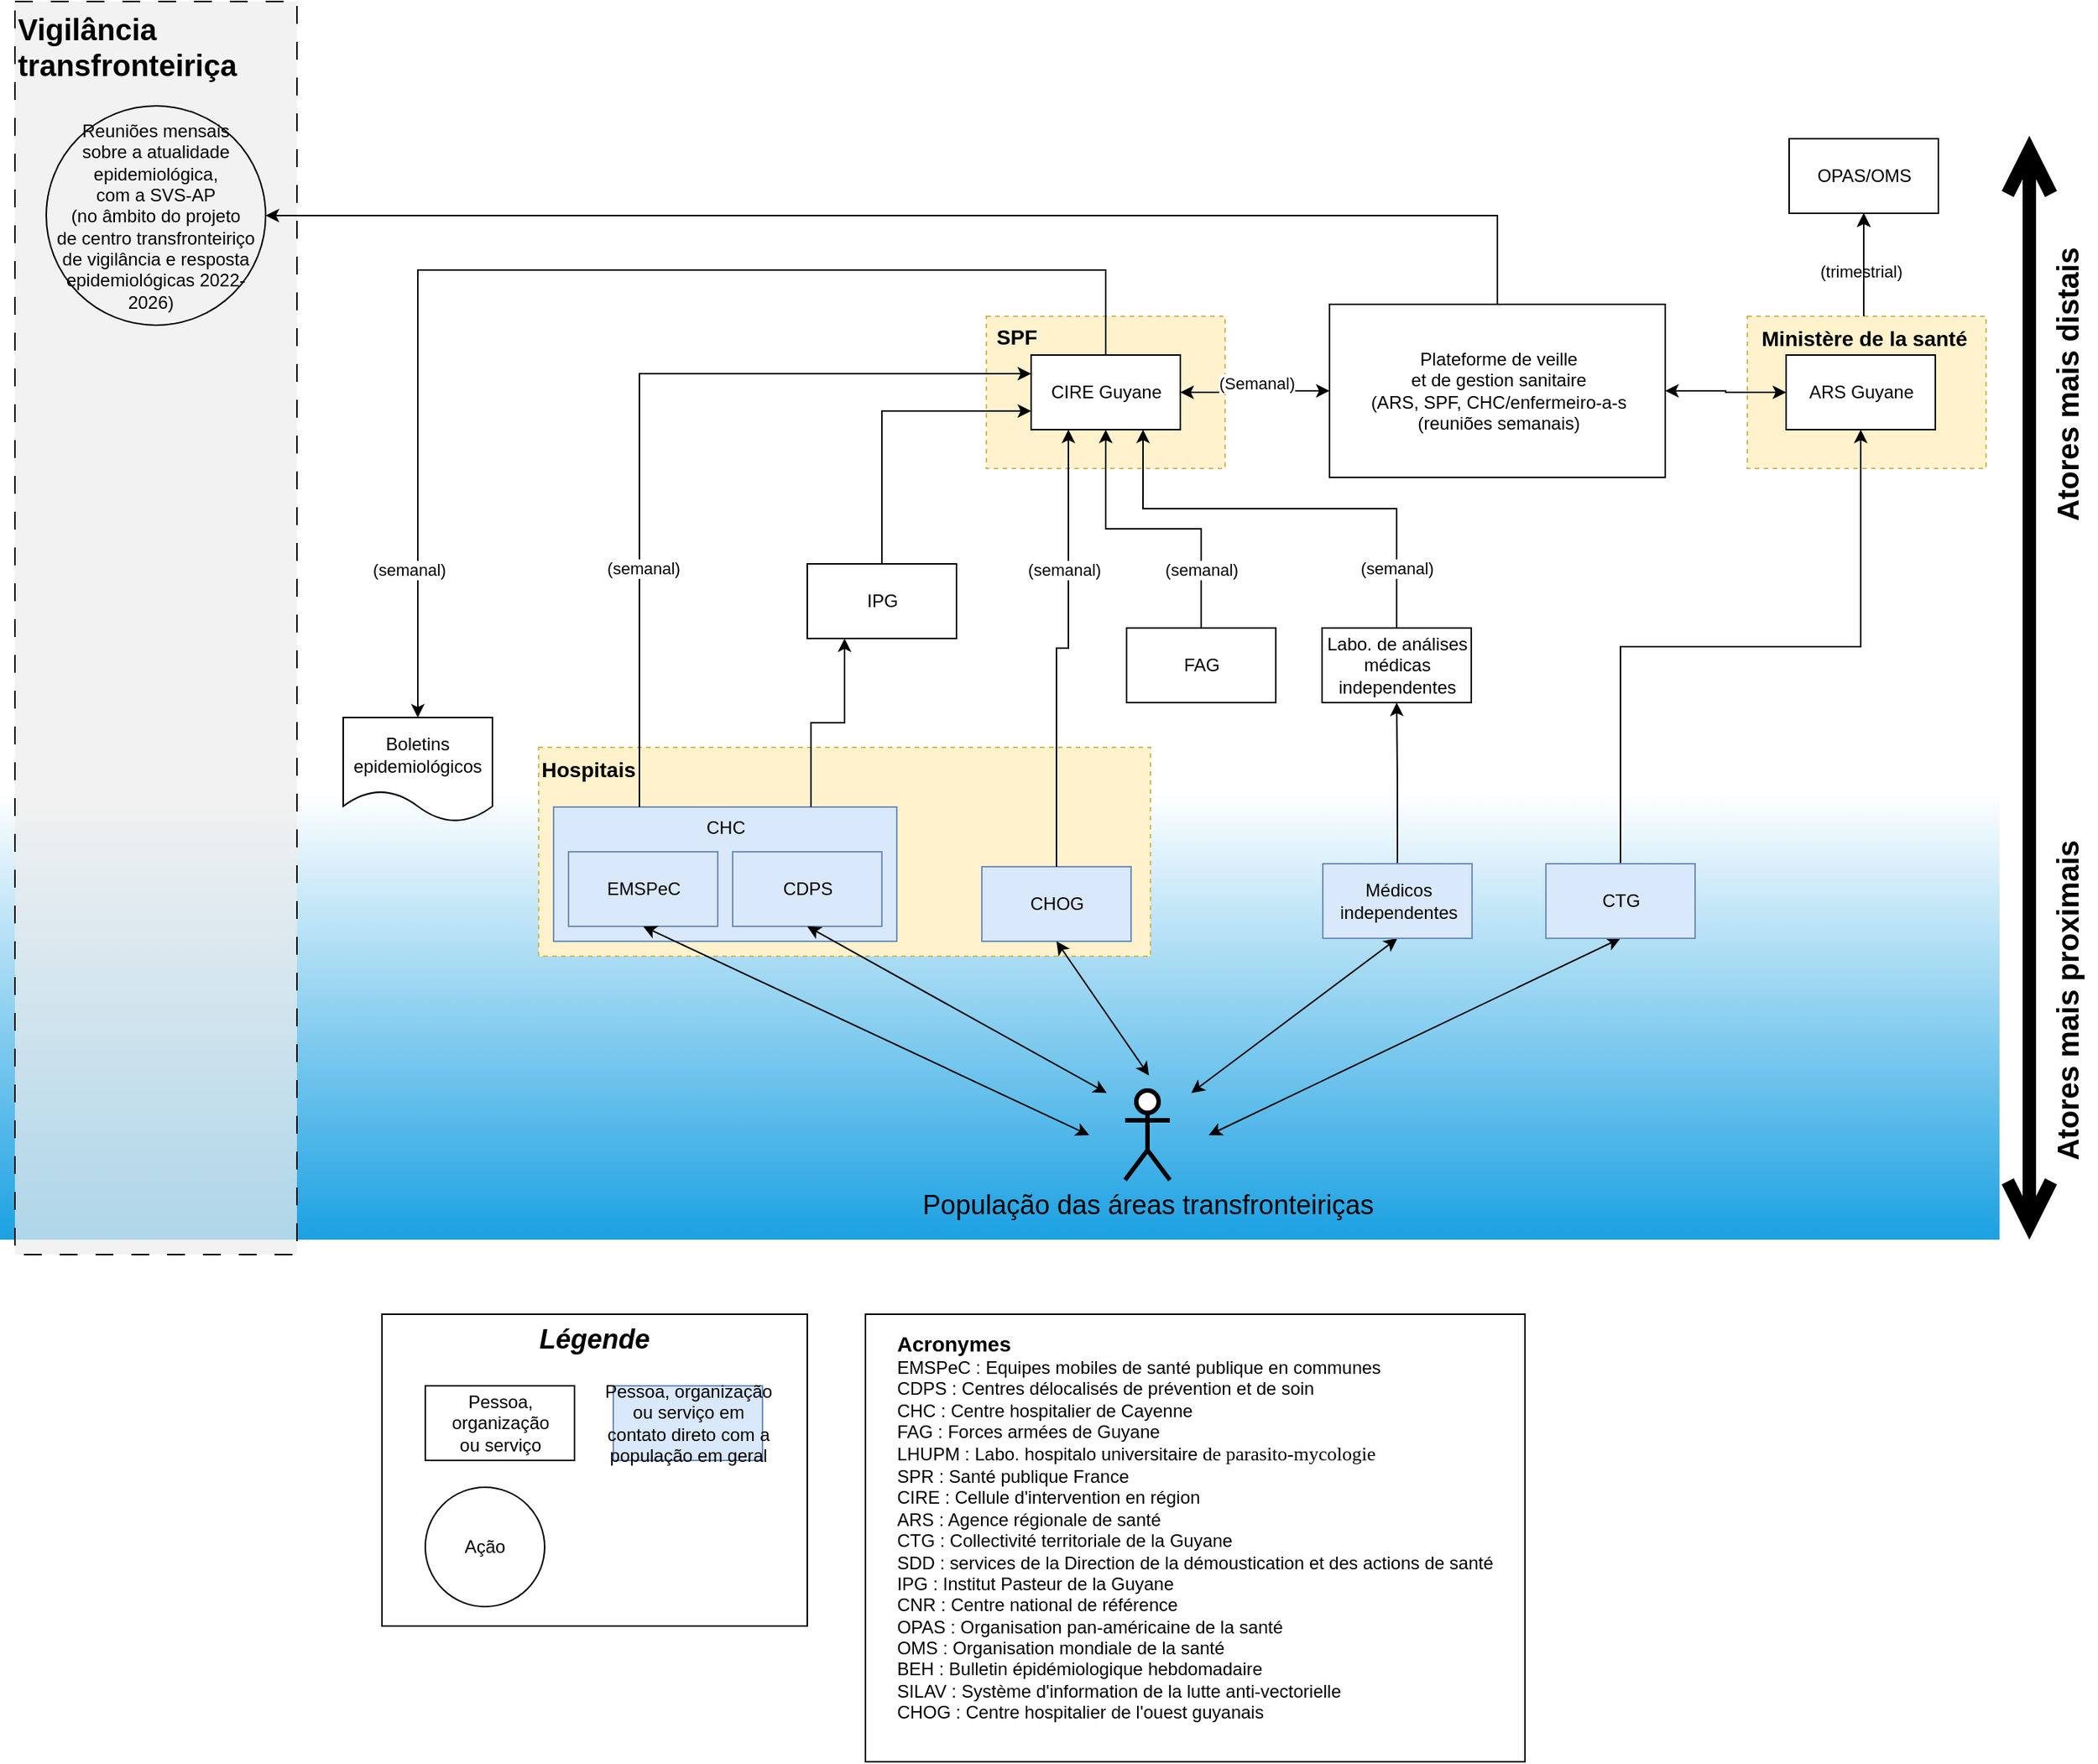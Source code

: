 <mxfile version="22.0.2" type="github">
  <diagram name="Page-1" id="snISkZmkfX0Ror128f0T">
    <mxGraphModel dx="2536" dy="2177" grid="1" gridSize="10" guides="1" tooltips="1" connect="1" arrows="1" fold="1" page="1" pageScale="1" pageWidth="827" pageHeight="1169" math="0" shadow="0">
      <root>
        <mxCell id="0" />
        <mxCell id="1" parent="0" />
        <mxCell id="jNAtA9Gbie5Q5tRnliRs-156" value="" style="whiteSpace=wrap;html=1;fillColor=#1ba1e2;fontColor=#ffffff;strokeColor=none;gradientColor=#FFFFFF;gradientDirection=north;" vertex="1" parent="1">
          <mxGeometry x="-620" y="130" width="1340" height="300" as="geometry" />
        </mxCell>
        <mxCell id="jNAtA9Gbie5Q5tRnliRs-2" value="Vigilância transfronteiriça" style="rounded=0;whiteSpace=wrap;html=1;fillColor=#EDEDED;dashed=1;dashPattern=12 12;verticalAlign=top;align=left;fontSize=20;fontStyle=1;strokeOpacity=100;fillOpacity=70;" vertex="1" parent="1">
          <mxGeometry x="-610" y="-400" width="189" height="840" as="geometry" />
        </mxCell>
        <mxCell id="jNAtA9Gbie5Q5tRnliRs-154" value="" style="ellipse;whiteSpace=wrap;html=1;aspect=fixed;fillColor=none;dashed=1;strokeColor=none;" vertex="1" parent="1">
          <mxGeometry x="110" y="320" width="80" height="80" as="geometry" />
        </mxCell>
        <mxCell id="jNAtA9Gbie5Q5tRnliRs-142" value="&lt;b&gt;&lt;font style=&quot;font-size: 14px;&quot;&gt;Hospitais&lt;/font&gt;&lt;/b&gt;" style="html=1;dashed=1;whitespace=wrap;fillColor=#fff2cc;strokeColor=#d6b656;align=left;verticalAlign=top;" vertex="1" parent="1">
          <mxGeometry x="-259" y="100" width="410" height="140" as="geometry" />
        </mxCell>
        <mxCell id="jNAtA9Gbie5Q5tRnliRs-138" value="CHC" style="html=1;dashed=0;whitespace=wrap;fillColor=#dae8fc;strokeColor=#6c8ebf;verticalAlign=top;align=center;" vertex="1" parent="1">
          <mxGeometry x="-249" y="140" width="230" height="90" as="geometry" />
        </mxCell>
        <mxCell id="jNAtA9Gbie5Q5tRnliRs-4" value="" style="html=1;dashed=1;whitespace=wrap;fillColor=#fff2cc;strokeColor=#d6b656;align=left;" vertex="1" parent="1">
          <mxGeometry x="551" y="-189" width="160" height="102" as="geometry" />
        </mxCell>
        <mxCell id="jNAtA9Gbie5Q5tRnliRs-6" value="" style="html=1;dashed=1;whitespace=wrap;fillColor=#fff2cc;strokeColor=#d6b656;align=left;" vertex="1" parent="1">
          <mxGeometry x="41.01" y="-189" width="160" height="102" as="geometry" />
        </mxCell>
        <mxCell id="jNAtA9Gbie5Q5tRnliRs-13" value="CDPS" style="html=1;dashed=0;whitespace=wrap;fillColor=#dae8fc;strokeColor=#6c8ebf;" vertex="1" parent="1">
          <mxGeometry x="-129" y="170" width="100" height="50" as="geometry" />
        </mxCell>
        <mxCell id="jNAtA9Gbie5Q5tRnliRs-18" style="edgeStyle=orthogonalEdgeStyle;rounded=0;orthogonalLoop=1;jettySize=auto;html=1;exitX=0.5;exitY=0;exitDx=0;exitDy=0;entryX=0.5;entryY=0;entryDx=0;entryDy=0;" edge="1" parent="1" source="jNAtA9Gbie5Q5tRnliRs-19" target="jNAtA9Gbie5Q5tRnliRs-127">
          <mxGeometry relative="1" as="geometry">
            <mxPoint x="417" y="-815.5" as="targetPoint" />
            <Array as="points">
              <mxPoint x="121" y="-220" />
              <mxPoint x="-340" y="-220" />
            </Array>
          </mxGeometry>
        </mxCell>
        <mxCell id="jNAtA9Gbie5Q5tRnliRs-19" value="CIRE Guyane" style="html=1;dashed=0;whitespace=wrap;" vertex="1" parent="1">
          <mxGeometry x="71.01" y="-163" width="100" height="50" as="geometry" />
        </mxCell>
        <mxCell id="jNAtA9Gbie5Q5tRnliRs-22" style="edgeStyle=orthogonalEdgeStyle;rounded=0;orthogonalLoop=1;jettySize=auto;html=1;exitX=0.5;exitY=0;exitDx=0;exitDy=0;entryX=0;entryY=0.75;entryDx=0;entryDy=0;" edge="1" parent="1" source="jNAtA9Gbie5Q5tRnliRs-25" target="jNAtA9Gbie5Q5tRnliRs-19">
          <mxGeometry relative="1" as="geometry" />
        </mxCell>
        <mxCell id="jNAtA9Gbie5Q5tRnliRs-25" value="IPG" style="html=1;dashed=0;whitespace=wrap;" vertex="1" parent="1">
          <mxGeometry x="-79" y="-23.01" width="100" height="50" as="geometry" />
        </mxCell>
        <mxCell id="jNAtA9Gbie5Q5tRnliRs-26" style="edgeStyle=orthogonalEdgeStyle;rounded=0;orthogonalLoop=1;jettySize=auto;html=1;exitX=0.75;exitY=0;exitDx=0;exitDy=0;entryX=0.25;entryY=1;entryDx=0;entryDy=0;startArrow=none;" edge="1" parent="1" source="jNAtA9Gbie5Q5tRnliRs-138" target="jNAtA9Gbie5Q5tRnliRs-25">
          <mxGeometry relative="1" as="geometry">
            <mxPoint x="-45.0" y="-235.0" as="sourcePoint" />
          </mxGeometry>
        </mxCell>
        <mxCell id="jNAtA9Gbie5Q5tRnliRs-32" style="edgeStyle=orthogonalEdgeStyle;rounded=0;orthogonalLoop=1;jettySize=auto;html=1;exitX=0.5;exitY=0;exitDx=0;exitDy=0;entryX=0.5;entryY=1;entryDx=0;entryDy=0;" edge="1" parent="1" source="jNAtA9Gbie5Q5tRnliRs-64" target="jNAtA9Gbie5Q5tRnliRs-77">
          <mxGeometry relative="1" as="geometry">
            <mxPoint x="932" y="-101.01" as="sourcePoint" />
          </mxGeometry>
        </mxCell>
        <mxCell id="jNAtA9Gbie5Q5tRnliRs-36" style="edgeStyle=orthogonalEdgeStyle;rounded=0;orthogonalLoop=1;jettySize=auto;html=1;entryX=0.5;entryY=1;entryDx=0;entryDy=0;startArrow=none;exitX=0.5;exitY=0;exitDx=0;exitDy=0;" edge="1" parent="1" source="jNAtA9Gbie5Q5tRnliRs-130" target="jNAtA9Gbie5Q5tRnliRs-19">
          <mxGeometry relative="1" as="geometry" />
        </mxCell>
        <mxCell id="jNAtA9Gbie5Q5tRnliRs-37" value="(semanal)" style="edgeLabel;html=1;align=center;verticalAlign=middle;resizable=0;points=[];" vertex="1" connectable="0" parent="jNAtA9Gbie5Q5tRnliRs-36">
          <mxGeometry x="0.186" relative="1" as="geometry">
            <mxPoint x="50" y="27" as="offset" />
          </mxGeometry>
        </mxCell>
        <mxCell id="jNAtA9Gbie5Q5tRnliRs-38" value="CHOG" style="html=1;dashed=0;whitespace=wrap;fillColor=#dae8fc;strokeColor=#6c8ebf;" vertex="1" parent="1">
          <mxGeometry x="38.01" y="180" width="100" height="50" as="geometry" />
        </mxCell>
        <mxCell id="jNAtA9Gbie5Q5tRnliRs-39" style="edgeStyle=orthogonalEdgeStyle;rounded=0;orthogonalLoop=1;jettySize=auto;html=1;entryX=0.25;entryY=1;entryDx=0;entryDy=0;exitX=0.5;exitY=0;exitDx=0;exitDy=0;" edge="1" parent="1" source="jNAtA9Gbie5Q5tRnliRs-38" target="jNAtA9Gbie5Q5tRnliRs-19">
          <mxGeometry relative="1" as="geometry">
            <mxPoint x="178" y="95" as="sourcePoint" />
            <mxPoint x="466" y="-545" as="targetPoint" />
          </mxGeometry>
        </mxCell>
        <mxCell id="jNAtA9Gbie5Q5tRnliRs-40" value="(semanal)" style="edgeLabel;html=1;align=center;verticalAlign=middle;resizable=0;points=[];" vertex="1" connectable="0" parent="jNAtA9Gbie5Q5tRnliRs-39">
          <mxGeometry x="0.511" y="-1" relative="1" as="geometry">
            <mxPoint x="-4" y="20" as="offset" />
          </mxGeometry>
        </mxCell>
        <mxCell id="jNAtA9Gbie5Q5tRnliRs-141" style="edgeStyle=orthogonalEdgeStyle;rounded=0;orthogonalLoop=1;jettySize=auto;html=1;exitX=0.5;exitY=0;exitDx=0;exitDy=0;entryX=0.5;entryY=1;entryDx=0;entryDy=0;" edge="1" parent="1" source="jNAtA9Gbie5Q5tRnliRs-42" target="jNAtA9Gbie5Q5tRnliRs-111">
          <mxGeometry relative="1" as="geometry" />
        </mxCell>
        <mxCell id="jNAtA9Gbie5Q5tRnliRs-153" style="rounded=0;orthogonalLoop=1;jettySize=auto;html=1;exitX=0.5;exitY=1;exitDx=0;exitDy=0;entryX=1;entryY=0;entryDx=0;entryDy=0;startArrow=classic;startFill=1;" edge="1" parent="1" source="jNAtA9Gbie5Q5tRnliRs-42" target="jNAtA9Gbie5Q5tRnliRs-154">
          <mxGeometry relative="1" as="geometry">
            <mxPoint x="201.0" y="430" as="targetPoint" />
          </mxGeometry>
        </mxCell>
        <mxCell id="jNAtA9Gbie5Q5tRnliRs-42" value="Médicos&lt;br&gt;independentes" style="html=1;dashed=0;whitespace=wrap;fillColor=#dae8fc;strokeColor=#6c8ebf;" vertex="1" parent="1">
          <mxGeometry x="266.51" y="178.01" width="100" height="50" as="geometry" />
        </mxCell>
        <mxCell id="jNAtA9Gbie5Q5tRnliRs-54" style="edgeStyle=orthogonalEdgeStyle;rounded=0;orthogonalLoop=1;jettySize=auto;html=1;exitX=0.25;exitY=0;exitDx=0;exitDy=0;entryX=0;entryY=0.25;entryDx=0;entryDy=0;" edge="1" parent="1" source="jNAtA9Gbie5Q5tRnliRs-138" target="jNAtA9Gbie5Q5tRnliRs-19">
          <mxGeometry relative="1" as="geometry">
            <mxPoint x="117" y="-264" as="sourcePoint" />
            <mxPoint x="221" y="-510" as="targetPoint" />
          </mxGeometry>
        </mxCell>
        <mxCell id="jNAtA9Gbie5Q5tRnliRs-155" style="rounded=0;orthogonalLoop=1;jettySize=auto;html=1;exitX=0.5;exitY=1;exitDx=0;exitDy=0;entryX=1;entryY=0.5;entryDx=0;entryDy=0;startArrow=classic;startFill=1;" edge="1" parent="1" source="jNAtA9Gbie5Q5tRnliRs-64" target="jNAtA9Gbie5Q5tRnliRs-154">
          <mxGeometry relative="1" as="geometry" />
        </mxCell>
        <mxCell id="jNAtA9Gbie5Q5tRnliRs-64" value="CTG" style="html=1;dashed=0;whitespace=wrap;fillColor=#dae8fc;strokeColor=#6c8ebf;" vertex="1" parent="1">
          <mxGeometry x="416" y="178.01" width="100" height="50" as="geometry" />
        </mxCell>
        <mxCell id="jNAtA9Gbie5Q5tRnliRs-74" style="edgeStyle=orthogonalEdgeStyle;rounded=0;orthogonalLoop=1;jettySize=auto;html=1;entryX=0.5;entryY=1;entryDx=0;entryDy=0;" edge="1" parent="1" source="jNAtA9Gbie5Q5tRnliRs-134" target="jNAtA9Gbie5Q5tRnliRs-116">
          <mxGeometry relative="1" as="geometry">
            <mxPoint x="591" y="-220" as="sourcePoint" />
          </mxGeometry>
        </mxCell>
        <mxCell id="jNAtA9Gbie5Q5tRnliRs-75" value="&amp;nbsp;(trimestrial)&amp;nbsp;" style="edgeLabel;html=1;align=center;verticalAlign=middle;resizable=0;points=[];" vertex="1" connectable="0" parent="jNAtA9Gbie5Q5tRnliRs-74">
          <mxGeometry x="0.87" y="3" relative="1" as="geometry">
            <mxPoint x="1" y="34" as="offset" />
          </mxGeometry>
        </mxCell>
        <mxCell id="jNAtA9Gbie5Q5tRnliRs-77" value="ARS Guyane" style="html=1;dashed=0;whitespace=wrap;" vertex="1" parent="1">
          <mxGeometry x="577" y="-163" width="100" height="50" as="geometry" />
        </mxCell>
        <mxCell id="jNAtA9Gbie5Q5tRnliRs-88" value="EMSPeC" style="html=1;dashed=0;whitespace=wrap;fillColor=#dae8fc;strokeColor=#6c8ebf;" vertex="1" parent="1">
          <mxGeometry x="-239" y="170" width="100" height="50" as="geometry" />
        </mxCell>
        <mxCell id="jNAtA9Gbie5Q5tRnliRs-89" value="&lt;b&gt;&lt;i&gt;Légende&lt;/i&gt;&lt;/b&gt;" style="rounded=0;whiteSpace=wrap;html=1;fontSize=18;align=center;verticalAlign=top;fillColor=default;" vertex="1" parent="1">
          <mxGeometry x="-364" y="480" width="285" height="209" as="geometry" />
        </mxCell>
        <mxCell id="jNAtA9Gbie5Q5tRnliRs-90" value="Pessoa, organização&lt;br&gt;ou serviço em&lt;br&gt;contato direto com a&lt;br&gt;população em geral" style="html=1;dashed=0;whitespace=wrap;fillColor=#dae8fc;strokeColor=#6c8ebf;" vertex="1" parent="1">
          <mxGeometry x="-209" y="528" width="100" height="50" as="geometry" />
        </mxCell>
        <mxCell id="jNAtA9Gbie5Q5tRnliRs-91" value="Pessoa,&lt;br&gt;organização&lt;br&gt;ou serviço" style="html=1;dashed=0;whitespace=wrap;" vertex="1" parent="1">
          <mxGeometry x="-335" y="528" width="100" height="50" as="geometry" />
        </mxCell>
        <mxCell id="jNAtA9Gbie5Q5tRnliRs-92" value="População das áreas transfronteiriças" style="shape=umlActor;verticalLabelPosition=bottom;verticalAlign=top;html=1;outlineConnect=0;labelBackgroundColor=none;fontSize=18;strokeWidth=3;" vertex="1" parent="1">
          <mxGeometry x="134" y="330" width="30" height="60" as="geometry" />
        </mxCell>
        <mxCell id="jNAtA9Gbie5Q5tRnliRs-101" value="Ação" style="ellipse;whiteSpace=wrap;html=1;aspect=fixed;labelBackgroundColor=none;strokeWidth=1;fontSize=12;" vertex="1" parent="1">
          <mxGeometry x="-335" y="596" width="80" height="80" as="geometry" />
        </mxCell>
        <mxCell id="jNAtA9Gbie5Q5tRnliRs-109" style="edgeStyle=orthogonalEdgeStyle;rounded=0;orthogonalLoop=1;jettySize=auto;html=1;entryX=0.75;entryY=1;entryDx=0;entryDy=0;exitX=0.5;exitY=0;exitDx=0;exitDy=0;" edge="1" parent="1" source="jNAtA9Gbie5Q5tRnliRs-111" target="jNAtA9Gbie5Q5tRnliRs-19">
          <mxGeometry relative="1" as="geometry">
            <mxPoint x="433" y="-575" as="targetPoint" />
            <Array as="points">
              <mxPoint x="316" y="-60" />
              <mxPoint x="146" y="-60" />
            </Array>
          </mxGeometry>
        </mxCell>
        <mxCell id="jNAtA9Gbie5Q5tRnliRs-110" value="(semanal)" style="edgeLabel;html=1;align=center;verticalAlign=middle;resizable=0;points=[];" vertex="1" connectable="0" parent="jNAtA9Gbie5Q5tRnliRs-109">
          <mxGeometry x="-0.147" y="-3" relative="1" as="geometry">
            <mxPoint x="49" y="43" as="offset" />
          </mxGeometry>
        </mxCell>
        <mxCell id="jNAtA9Gbie5Q5tRnliRs-111" value="Labo. de análises&lt;br&gt;médicas&lt;br&gt;independentes" style="html=1;dashed=0;whitespace=wrap;" vertex="1" parent="1">
          <mxGeometry x="266.01" y="20" width="100" height="50" as="geometry" />
        </mxCell>
        <mxCell id="jNAtA9Gbie5Q5tRnliRs-116" value="OPAS/OMS" style="html=1;dashed=0;whitespace=wrap;" vertex="1" parent="1">
          <mxGeometry x="579" y="-308" width="100" height="50" as="geometry" />
        </mxCell>
        <mxCell id="jNAtA9Gbie5Q5tRnliRs-123" value="" style="edgeStyle=orthogonalEdgeStyle;rounded=0;orthogonalLoop=1;jettySize=auto;html=1;exitX=0.5;exitY=0;exitDx=0;exitDy=0;endArrow=classic;endFill=1;entryX=1;entryY=0.5;entryDx=0;entryDy=0;" edge="1" parent="1" source="jNAtA9Gbie5Q5tRnliRs-114" target="jNAtA9Gbie5Q5tRnliRs-124">
          <mxGeometry relative="1" as="geometry">
            <mxPoint x="1182" y="-210" as="sourcePoint" />
            <mxPoint x="-293" y="763" as="targetPoint" />
          </mxGeometry>
        </mxCell>
        <mxCell id="jNAtA9Gbie5Q5tRnliRs-124" value="&lt;div style=&quot;&quot;&gt;Reuniões mensais&lt;/div&gt;&lt;div style=&quot;&quot;&gt;sobre a atualidade epidemiológica,&lt;/div&gt;&lt;div style=&quot;&quot;&gt;com a SVS-AP&lt;/div&gt;&lt;div style=&quot;&quot;&gt;(no âmbito do projeto&lt;/div&gt;&lt;div style=&quot;&quot;&gt;de centro transfronteiriço&lt;/div&gt;&lt;div style=&quot;&quot;&gt;de vigilância e resposta&lt;/div&gt;&lt;div style=&quot;&quot;&gt;epidemiológicas 2022-2026)&lt;span style=&quot;background-color: initial;&quot;&gt;&amp;nbsp;&amp;nbsp;&lt;/span&gt;&lt;br style=&quot;border-color: var(--border-color);&quot;&gt;&lt;/div&gt;" style="shape=ellipse;html=1;dashed=0;whitespace=wrap;aspect=fixed;perimeter=ellipsePerimeter;fillColor=none;align=center;labelPosition=center;verticalLabelPosition=middle;verticalAlign=middle;whiteSpace=wrap;" vertex="1" parent="1">
          <mxGeometry x="-589" y="-330" width="147" height="147" as="geometry" />
        </mxCell>
        <mxCell id="jNAtA9Gbie5Q5tRnliRs-125" value="" style="edgeStyle=orthogonalEdgeStyle;rounded=0;orthogonalLoop=1;jettySize=auto;html=1;exitX=1;exitY=0.5;exitDx=0;exitDy=0;entryX=0;entryY=0.5;entryDx=0;entryDy=0;endArrow=classic;startArrow=classic;startFill=1;endFill=1;" edge="1" parent="1" source="jNAtA9Gbie5Q5tRnliRs-19" target="jNAtA9Gbie5Q5tRnliRs-114">
          <mxGeometry relative="1" as="geometry">
            <mxPoint x="458" y="-591" as="sourcePoint" />
            <mxPoint x="696" y="-553" as="targetPoint" />
            <Array as="points" />
          </mxGeometry>
        </mxCell>
        <mxCell id="jNAtA9Gbie5Q5tRnliRs-127" value="Boletins epidemiológicos" style="shape=document;whiteSpace=wrap;html=1;boundedLbl=1;dashed=0;flipH=1;" vertex="1" parent="1">
          <mxGeometry x="-390" y="80" width="100" height="70" as="geometry" />
        </mxCell>
        <mxCell id="jNAtA9Gbie5Q5tRnliRs-130" value="FAG" style="html=1;dashed=0;whitespace=wrap;" vertex="1" parent="1">
          <mxGeometry x="135" y="20" width="100" height="50" as="geometry" />
        </mxCell>
        <mxCell id="jNAtA9Gbie5Q5tRnliRs-132" value="&lt;font style=&quot;font-size: 14px;&quot;&gt;&lt;span style=&quot;font-size: 14px;&quot;&gt;SPF&lt;/span&gt;&lt;/font&gt;" style="text;html=1;align=center;verticalAlign=middle;resizable=0;points=[];autosize=1;strokeColor=none;fillColor=none;fontSize=14;fontStyle=1" vertex="1" parent="1">
          <mxGeometry x="38.01" y="-190" width="45" height="29" as="geometry" />
        </mxCell>
        <mxCell id="jNAtA9Gbie5Q5tRnliRs-163" value="" style="edgeStyle=orthogonalEdgeStyle;rounded=0;orthogonalLoop=1;jettySize=auto;html=1;" edge="1" parent="1" source="jNAtA9Gbie5Q5tRnliRs-134" target="jNAtA9Gbie5Q5tRnliRs-116">
          <mxGeometry relative="1" as="geometry" />
        </mxCell>
        <mxCell id="jNAtA9Gbie5Q5tRnliRs-164" value="" style="edgeStyle=orthogonalEdgeStyle;rounded=0;orthogonalLoop=1;jettySize=auto;html=1;" edge="1" parent="1" source="jNAtA9Gbie5Q5tRnliRs-134" target="jNAtA9Gbie5Q5tRnliRs-116">
          <mxGeometry relative="1" as="geometry" />
        </mxCell>
        <mxCell id="jNAtA9Gbie5Q5tRnliRs-134" value="&lt;font style=&quot;font-size: 14px;&quot;&gt;&lt;span style=&quot;font-size: 14px;&quot;&gt;Ministère de la santé&lt;/span&gt;&lt;/font&gt;" style="text;html=1;align=center;verticalAlign=middle;resizable=0;points=[];autosize=1;strokeColor=none;fillColor=none;fontSize=14;fontStyle=1" vertex="1" parent="1">
          <mxGeometry x="551" y="-189" width="156" height="29" as="geometry" />
        </mxCell>
        <mxCell id="jNAtA9Gbie5Q5tRnliRs-135" style="edgeStyle=orthogonalEdgeStyle;rounded=0;orthogonalLoop=1;jettySize=auto;html=1;exitX=0.5;exitY=1;exitDx=0;exitDy=0;" edge="1" parent="1">
          <mxGeometry relative="1" as="geometry">
            <mxPoint x="-159" y="68.99" as="sourcePoint" />
            <mxPoint x="-159" y="68.99" as="targetPoint" />
          </mxGeometry>
        </mxCell>
        <mxCell id="jNAtA9Gbie5Q5tRnliRs-137" value="&lt;div style=&quot;text-align: left; font-size: 14px;&quot;&gt;&lt;span style=&quot;background-color: initial;&quot;&gt;&lt;b style=&quot;&quot;&gt;&lt;font style=&quot;font-size: 14px;&quot;&gt;Acronymes&lt;/font&gt;&lt;/b&gt;&lt;/span&gt;&lt;/div&gt;&lt;div style=&quot;text-align: left;&quot;&gt;&lt;span style=&quot;background-color: initial;&quot;&gt;EMSPeC : Equipes mobiles&amp;nbsp;&lt;/span&gt;&lt;span style=&quot;background-color: initial;&quot;&gt;de santé&amp;nbsp;publique&amp;nbsp;&lt;/span&gt;&lt;span style=&quot;background-color: initial;&quot;&gt;en communes&lt;/span&gt;&lt;/div&gt;&lt;div style=&quot;text-align: left;&quot;&gt;&lt;span style=&quot;background-color: initial;&quot;&gt;CDPS : Centres délocalisés de prévention et de soin&lt;/span&gt;&lt;/div&gt;&lt;div style=&quot;text-align: left;&quot;&gt;&lt;span style=&quot;background-color: initial;&quot;&gt;CHC : Centre hospitalier de Cayenne&lt;/span&gt;&lt;/div&gt;&lt;div style=&quot;text-align: left;&quot;&gt;&lt;span style=&quot;background-color: initial;&quot;&gt;FAG : Forces armées de Guyane&lt;/span&gt;&lt;/div&gt;&lt;div style=&quot;text-align: left;&quot;&gt;&lt;span style=&quot;background-color: initial;&quot;&gt;LHUPM : Labo. hospitalo universitaire&amp;nbsp;&lt;/span&gt;&lt;span style=&quot;font-family: tahoma; font-size: 13px; background-color: rgb(255, 255, 255);&quot;&gt;de parasito-mycologie&lt;/span&gt;&lt;/div&gt;&lt;span style=&quot;&quot;&gt;&lt;div style=&quot;text-align: left;&quot;&gt;&lt;span style=&quot;background-color: initial;&quot;&gt;SPR : Santé publique France&lt;/span&gt;&lt;/div&gt;&lt;div style=&quot;text-align: left;&quot;&gt;&lt;span style=&quot;background-color: initial;&quot;&gt;CIRE : Cellule d&#39;intervention en région&lt;/span&gt;&lt;/div&gt;&lt;div style=&quot;text-align: left;&quot;&gt;&lt;span style=&quot;background-color: initial;&quot;&gt;ARS : Agence régionale de santé&lt;/span&gt;&lt;/div&gt;&lt;div style=&quot;text-align: left;&quot;&gt;&lt;span style=&quot;background-color: initial;&quot;&gt;CTG : Collectivité territoriale de la Guyane&lt;/span&gt;&lt;/div&gt;&lt;div style=&quot;text-align: left;&quot;&gt;&lt;span style=&quot;background-color: initial;&quot;&gt;SDD : services de la Direction de la démoustication et des actions de santé&lt;/span&gt;&lt;/div&gt;&lt;div style=&quot;text-align: left;&quot;&gt;&lt;span style=&quot;background-color: initial;&quot;&gt;IPG : Institut Pasteur de la Guyane&lt;/span&gt;&lt;/div&gt;&lt;div style=&quot;text-align: left;&quot;&gt;&lt;span style=&quot;background-color: initial;&quot;&gt;CNR : Centre national de référence&lt;/span&gt;&lt;/div&gt;&lt;div style=&quot;text-align: left;&quot;&gt;&lt;span style=&quot;background-color: initial;&quot;&gt;OPAS : Organisation pan-américaine de la santé&lt;/span&gt;&lt;/div&gt;&lt;div style=&quot;text-align: left;&quot;&gt;&lt;span style=&quot;background-color: initial;&quot;&gt;OMS : Organisation mondiale de la santé&lt;/span&gt;&lt;/div&gt;&lt;div style=&quot;text-align: left;&quot;&gt;&lt;span style=&quot;background-color: initial;&quot;&gt;BEH : Bulletin épidémiologique hebdomadaire&lt;/span&gt;&lt;/div&gt;&lt;div style=&quot;text-align: left;&quot;&gt;&lt;span style=&quot;background-color: initial;&quot;&gt;SILAV : Système d&#39;information de la lutte anti-vectorielle&lt;/span&gt;&lt;/div&gt;&lt;div style=&quot;text-align: left;&quot;&gt;&lt;span style=&quot;background-color: initial;&quot;&gt;CHOG : Centre hospitalier de l&#39;ouest guyanais&lt;/span&gt;&lt;/div&gt;&lt;br&gt;&lt;/span&gt;" style="rounded=0;whiteSpace=wrap;html=1;" vertex="1" parent="1">
          <mxGeometry x="-40" y="480" width="442" height="300" as="geometry" />
        </mxCell>
        <mxCell id="jNAtA9Gbie5Q5tRnliRs-144" value="" style="edgeStyle=orthogonalEdgeStyle;rounded=0;orthogonalLoop=1;jettySize=auto;html=1;exitX=0;exitY=0.5;exitDx=0;exitDy=0;endArrow=classic;endFill=1;entryX=1;entryY=0.5;entryDx=0;entryDy=0;startArrow=classic;startFill=1;" edge="1" parent="1" source="jNAtA9Gbie5Q5tRnliRs-77" target="jNAtA9Gbie5Q5tRnliRs-114">
          <mxGeometry relative="1" as="geometry">
            <mxPoint x="748" y="-150" as="sourcePoint" />
            <mxPoint x="-1112" y="-882" as="targetPoint" />
          </mxGeometry>
        </mxCell>
        <mxCell id="jNAtA9Gbie5Q5tRnliRs-114" value="Plateforme de veille&lt;br&gt;et de gestion sanitaire&lt;br&gt;(ARS, SPF, CHC/enfermeiro-a-s&lt;br&gt;(reuniões semanais)" style="html=1;dashed=0;whitespace=wrap;" vertex="1" parent="1">
          <mxGeometry x="271" y="-197" width="225" height="116" as="geometry" />
        </mxCell>
        <mxCell id="jNAtA9Gbie5Q5tRnliRs-148" value="(semanal)" style="edgeLabel;html=1;align=center;verticalAlign=middle;resizable=0;points=[];" vertex="1" connectable="0" parent="1">
          <mxGeometry x="-189.005" y="-20.002" as="geometry" />
        </mxCell>
        <mxCell id="jNAtA9Gbie5Q5tRnliRs-149" value="(Semanal)" style="edgeLabel;html=1;align=center;verticalAlign=middle;resizable=0;points=[];" vertex="1" connectable="0" parent="1">
          <mxGeometry x="220.995" y="-138.002" as="geometry">
            <mxPoint x="1" y="-6" as="offset" />
          </mxGeometry>
        </mxCell>
        <mxCell id="jNAtA9Gbie5Q5tRnliRs-150" style="rounded=0;orthogonalLoop=1;jettySize=auto;html=1;exitX=0.5;exitY=1;exitDx=0;exitDy=0;entryX=0;entryY=0.5;entryDx=0;entryDy=0;startArrow=classic;startFill=1;" edge="1" parent="1" source="jNAtA9Gbie5Q5tRnliRs-88" target="jNAtA9Gbie5Q5tRnliRs-154">
          <mxGeometry relative="1" as="geometry" />
        </mxCell>
        <mxCell id="jNAtA9Gbie5Q5tRnliRs-151" style="rounded=0;orthogonalLoop=1;jettySize=auto;html=1;exitX=0.5;exitY=1;exitDx=0;exitDy=0;entryX=0;entryY=0;entryDx=0;entryDy=0;startArrow=classic;startFill=1;" edge="1" parent="1" source="jNAtA9Gbie5Q5tRnliRs-13" target="jNAtA9Gbie5Q5tRnliRs-154">
          <mxGeometry relative="1" as="geometry" />
        </mxCell>
        <mxCell id="jNAtA9Gbie5Q5tRnliRs-152" style="rounded=0;orthogonalLoop=1;jettySize=auto;html=1;exitX=0.5;exitY=1;exitDx=0;exitDy=0;entryX=0.5;entryY=0;entryDx=0;entryDy=0;startArrow=classic;startFill=1;" edge="1" parent="1" source="jNAtA9Gbie5Q5tRnliRs-38" target="jNAtA9Gbie5Q5tRnliRs-154">
          <mxGeometry relative="1" as="geometry" />
        </mxCell>
        <mxCell id="jNAtA9Gbie5Q5tRnliRs-157" value="(semanal)" style="edgeLabel;html=1;align=center;verticalAlign=middle;resizable=0;points=[];" vertex="1" connectable="0" parent="1">
          <mxGeometry x="-179.005" y="-30.002" as="geometry">
            <mxPoint x="-167" y="11" as="offset" />
          </mxGeometry>
        </mxCell>
        <mxCell id="jNAtA9Gbie5Q5tRnliRs-158" value="" style="endArrow=open;startArrow=open;html=1;rounded=0;strokeWidth=9;startFill=0;endFill=0;sourcePerimeterSpacing=0;startSize=20;endSize=20;" edge="1" parent="1">
          <mxGeometry width="50" height="50" relative="1" as="geometry">
            <mxPoint x="740" y="430" as="sourcePoint" />
            <mxPoint x="740" y="-310" as="targetPoint" />
          </mxGeometry>
        </mxCell>
        <mxCell id="jNAtA9Gbie5Q5tRnliRs-159" value="Atores mais distais" style="text;html=1;align=center;verticalAlign=middle;resizable=0;points=[];autosize=1;strokeColor=none;fillColor=none;fontSize=20;fontStyle=1;rotation=270;" vertex="1" parent="1">
          <mxGeometry x="660" y="-163" width="210" height="40" as="geometry" />
        </mxCell>
        <mxCell id="jNAtA9Gbie5Q5tRnliRs-160" value="Atores mais proximais" style="text;html=1;align=center;verticalAlign=middle;resizable=0;points=[];autosize=1;strokeColor=none;fillColor=none;fontSize=20;fontStyle=1;rotation=270;" vertex="1" parent="1">
          <mxGeometry x="645" y="250" width="240" height="40" as="geometry" />
        </mxCell>
      </root>
    </mxGraphModel>
  </diagram>
</mxfile>
